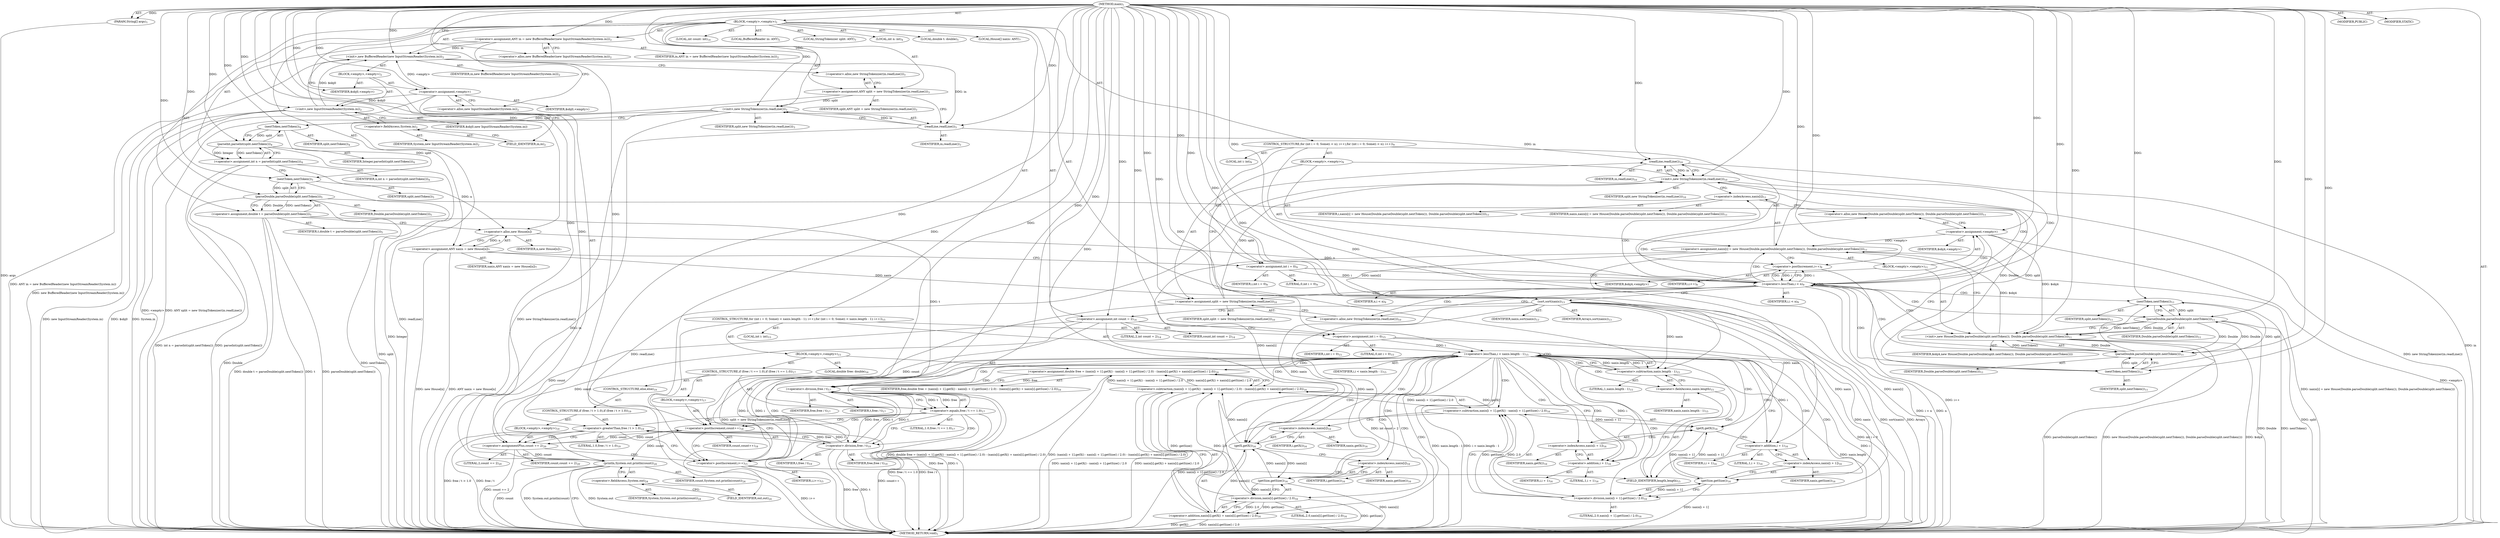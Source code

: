 digraph "main" {  
"22" [label = <(METHOD,main)<SUB>1</SUB>> ]
"23" [label = <(PARAM,String[] args)<SUB>1</SUB>> ]
"24" [label = <(BLOCK,&lt;empty&gt;,&lt;empty&gt;)<SUB>1</SUB>> ]
"4" [label = <(LOCAL,BufferedReader in: ANY)<SUB>2</SUB>> ]
"25" [label = <(&lt;operator&gt;.assignment,ANY in = new BufferedReader(new InputStreamReader(System.in)))<SUB>2</SUB>> ]
"26" [label = <(IDENTIFIER,in,ANY in = new BufferedReader(new InputStreamReader(System.in)))<SUB>2</SUB>> ]
"27" [label = <(&lt;operator&gt;.alloc,new BufferedReader(new InputStreamReader(System.in)))<SUB>2</SUB>> ]
"28" [label = <(&lt;init&gt;,new BufferedReader(new InputStreamReader(System.in)))<SUB>2</SUB>> ]
"3" [label = <(IDENTIFIER,in,new BufferedReader(new InputStreamReader(System.in)))<SUB>2</SUB>> ]
"29" [label = <(BLOCK,&lt;empty&gt;,&lt;empty&gt;)<SUB>2</SUB>> ]
"30" [label = <(&lt;operator&gt;.assignment,&lt;empty&gt;)> ]
"31" [label = <(IDENTIFIER,$obj0,&lt;empty&gt;)> ]
"32" [label = <(&lt;operator&gt;.alloc,new InputStreamReader(System.in))<SUB>2</SUB>> ]
"33" [label = <(&lt;init&gt;,new InputStreamReader(System.in))<SUB>2</SUB>> ]
"34" [label = <(IDENTIFIER,$obj0,new InputStreamReader(System.in))> ]
"35" [label = <(&lt;operator&gt;.fieldAccess,System.in)<SUB>2</SUB>> ]
"36" [label = <(IDENTIFIER,System,new InputStreamReader(System.in))<SUB>2</SUB>> ]
"37" [label = <(FIELD_IDENTIFIER,in,in)<SUB>2</SUB>> ]
"38" [label = <(IDENTIFIER,$obj0,&lt;empty&gt;)> ]
"6" [label = <(LOCAL,StringTokenizer split: ANY)<SUB>3</SUB>> ]
"39" [label = <(&lt;operator&gt;.assignment,ANY split = new StringTokenizer(in.readLine()))<SUB>3</SUB>> ]
"40" [label = <(IDENTIFIER,split,ANY split = new StringTokenizer(in.readLine()))<SUB>3</SUB>> ]
"41" [label = <(&lt;operator&gt;.alloc,new StringTokenizer(in.readLine()))<SUB>3</SUB>> ]
"42" [label = <(&lt;init&gt;,new StringTokenizer(in.readLine()))<SUB>3</SUB>> ]
"5" [label = <(IDENTIFIER,split,new StringTokenizer(in.readLine()))<SUB>3</SUB>> ]
"43" [label = <(readLine,readLine())<SUB>3</SUB>> ]
"44" [label = <(IDENTIFIER,in,readLine())<SUB>3</SUB>> ]
"45" [label = <(LOCAL,int n: int)<SUB>4</SUB>> ]
"46" [label = <(&lt;operator&gt;.assignment,int n = parseInt(split.nextToken()))<SUB>4</SUB>> ]
"47" [label = <(IDENTIFIER,n,int n = parseInt(split.nextToken()))<SUB>4</SUB>> ]
"48" [label = <(parseInt,parseInt(split.nextToken()))<SUB>4</SUB>> ]
"49" [label = <(IDENTIFIER,Integer,parseInt(split.nextToken()))<SUB>4</SUB>> ]
"50" [label = <(nextToken,nextToken())<SUB>4</SUB>> ]
"51" [label = <(IDENTIFIER,split,nextToken())<SUB>4</SUB>> ]
"52" [label = <(LOCAL,double t: double)<SUB>5</SUB>> ]
"53" [label = <(&lt;operator&gt;.assignment,double t = parseDouble(split.nextToken()))<SUB>5</SUB>> ]
"54" [label = <(IDENTIFIER,t,double t = parseDouble(split.nextToken()))<SUB>5</SUB>> ]
"55" [label = <(parseDouble,parseDouble(split.nextToken()))<SUB>5</SUB>> ]
"56" [label = <(IDENTIFIER,Double,parseDouble(split.nextToken()))<SUB>5</SUB>> ]
"57" [label = <(nextToken,nextToken())<SUB>5</SUB>> ]
"58" [label = <(IDENTIFIER,split,nextToken())<SUB>5</SUB>> ]
"59" [label = <(LOCAL,House[] xaxis: ANY)<SUB>7</SUB>> ]
"60" [label = <(&lt;operator&gt;.assignment,ANY xaxis = new House[n])<SUB>7</SUB>> ]
"61" [label = <(IDENTIFIER,xaxis,ANY xaxis = new House[n])<SUB>7</SUB>> ]
"62" [label = <(&lt;operator&gt;.alloc,new House[n])> ]
"63" [label = <(IDENTIFIER,n,new House[n])<SUB>7</SUB>> ]
"64" [label = <(CONTROL_STRUCTURE,for (int i = 0; Some(i &lt; n); i++),for (int i = 0; Some(i &lt; n); i++))<SUB>9</SUB>> ]
"65" [label = <(LOCAL,int i: int)<SUB>9</SUB>> ]
"66" [label = <(&lt;operator&gt;.assignment,int i = 0)<SUB>9</SUB>> ]
"67" [label = <(IDENTIFIER,i,int i = 0)<SUB>9</SUB>> ]
"68" [label = <(LITERAL,0,int i = 0)<SUB>9</SUB>> ]
"69" [label = <(&lt;operator&gt;.lessThan,i &lt; n)<SUB>9</SUB>> ]
"70" [label = <(IDENTIFIER,i,i &lt; n)<SUB>9</SUB>> ]
"71" [label = <(IDENTIFIER,n,i &lt; n)<SUB>9</SUB>> ]
"72" [label = <(&lt;operator&gt;.postIncrement,i++)<SUB>9</SUB>> ]
"73" [label = <(IDENTIFIER,i,i++)<SUB>9</SUB>> ]
"74" [label = <(BLOCK,&lt;empty&gt;,&lt;empty&gt;)<SUB>9</SUB>> ]
"75" [label = <(&lt;operator&gt;.assignment,split = new StringTokenizer(in.readLine()))<SUB>10</SUB>> ]
"76" [label = <(IDENTIFIER,split,split = new StringTokenizer(in.readLine()))<SUB>10</SUB>> ]
"77" [label = <(&lt;operator&gt;.alloc,new StringTokenizer(in.readLine()))<SUB>10</SUB>> ]
"78" [label = <(&lt;init&gt;,new StringTokenizer(in.readLine()))<SUB>10</SUB>> ]
"7" [label = <(IDENTIFIER,split,new StringTokenizer(in.readLine()))<SUB>10</SUB>> ]
"79" [label = <(readLine,readLine())<SUB>10</SUB>> ]
"80" [label = <(IDENTIFIER,in,readLine())<SUB>10</SUB>> ]
"81" [label = <(&lt;operator&gt;.assignment,xaxis[i] = new House(Double.parseDouble(split.nextToken()), Double.parseDouble(split.nextToken())))<SUB>11</SUB>> ]
"82" [label = <(&lt;operator&gt;.indexAccess,xaxis[i])<SUB>11</SUB>> ]
"83" [label = <(IDENTIFIER,xaxis,xaxis[i] = new House(Double.parseDouble(split.nextToken()), Double.parseDouble(split.nextToken())))<SUB>11</SUB>> ]
"84" [label = <(IDENTIFIER,i,xaxis[i] = new House(Double.parseDouble(split.nextToken()), Double.parseDouble(split.nextToken())))<SUB>11</SUB>> ]
"85" [label = <(BLOCK,&lt;empty&gt;,&lt;empty&gt;)<SUB>11</SUB>> ]
"86" [label = <(&lt;operator&gt;.assignment,&lt;empty&gt;)> ]
"87" [label = <(IDENTIFIER,$obj4,&lt;empty&gt;)> ]
"88" [label = <(&lt;operator&gt;.alloc,new House(Double.parseDouble(split.nextToken()), Double.parseDouble(split.nextToken())))<SUB>11</SUB>> ]
"89" [label = <(&lt;init&gt;,new House(Double.parseDouble(split.nextToken()), Double.parseDouble(split.nextToken())))<SUB>11</SUB>> ]
"90" [label = <(IDENTIFIER,$obj4,new House(Double.parseDouble(split.nextToken()), Double.parseDouble(split.nextToken())))> ]
"91" [label = <(parseDouble,parseDouble(split.nextToken()))<SUB>11</SUB>> ]
"92" [label = <(IDENTIFIER,Double,parseDouble(split.nextToken()))<SUB>11</SUB>> ]
"93" [label = <(nextToken,nextToken())<SUB>11</SUB>> ]
"94" [label = <(IDENTIFIER,split,nextToken())<SUB>11</SUB>> ]
"95" [label = <(parseDouble,parseDouble(split.nextToken()))<SUB>11</SUB>> ]
"96" [label = <(IDENTIFIER,Double,parseDouble(split.nextToken()))<SUB>11</SUB>> ]
"97" [label = <(nextToken,nextToken())<SUB>11</SUB>> ]
"98" [label = <(IDENTIFIER,split,nextToken())<SUB>11</SUB>> ]
"99" [label = <(IDENTIFIER,$obj4,&lt;empty&gt;)> ]
"100" [label = <(sort,sort(xaxis))<SUB>13</SUB>> ]
"101" [label = <(IDENTIFIER,Arrays,sort(xaxis))<SUB>13</SUB>> ]
"102" [label = <(IDENTIFIER,xaxis,sort(xaxis))<SUB>13</SUB>> ]
"103" [label = <(LOCAL,int count: int)<SUB>14</SUB>> ]
"104" [label = <(&lt;operator&gt;.assignment,int count = 2)<SUB>14</SUB>> ]
"105" [label = <(IDENTIFIER,count,int count = 2)<SUB>14</SUB>> ]
"106" [label = <(LITERAL,2,int count = 2)<SUB>14</SUB>> ]
"107" [label = <(CONTROL_STRUCTURE,for (int i = 0; Some(i &lt; xaxis.length - 1); i++),for (int i = 0; Some(i &lt; xaxis.length - 1); i++))<SUB>15</SUB>> ]
"108" [label = <(LOCAL,int i: int)<SUB>15</SUB>> ]
"109" [label = <(&lt;operator&gt;.assignment,int i = 0)<SUB>15</SUB>> ]
"110" [label = <(IDENTIFIER,i,int i = 0)<SUB>15</SUB>> ]
"111" [label = <(LITERAL,0,int i = 0)<SUB>15</SUB>> ]
"112" [label = <(&lt;operator&gt;.lessThan,i &lt; xaxis.length - 1)<SUB>15</SUB>> ]
"113" [label = <(IDENTIFIER,i,i &lt; xaxis.length - 1)<SUB>15</SUB>> ]
"114" [label = <(&lt;operator&gt;.subtraction,xaxis.length - 1)<SUB>15</SUB>> ]
"115" [label = <(&lt;operator&gt;.fieldAccess,xaxis.length)<SUB>15</SUB>> ]
"116" [label = <(IDENTIFIER,xaxis,xaxis.length - 1)<SUB>15</SUB>> ]
"117" [label = <(FIELD_IDENTIFIER,length,length)<SUB>15</SUB>> ]
"118" [label = <(LITERAL,1,xaxis.length - 1)<SUB>15</SUB>> ]
"119" [label = <(&lt;operator&gt;.postIncrement,i++)<SUB>15</SUB>> ]
"120" [label = <(IDENTIFIER,i,i++)<SUB>15</SUB>> ]
"121" [label = <(BLOCK,&lt;empty&gt;,&lt;empty&gt;)<SUB>15</SUB>> ]
"122" [label = <(LOCAL,double free: double)<SUB>16</SUB>> ]
"123" [label = <(&lt;operator&gt;.assignment,double free = (xaxis[i + 1].getX() - xaxis[i + 1].getSize() / 2.0) - (xaxis[i].getX() + xaxis[i].getSize() / 2.0))<SUB>16</SUB>> ]
"124" [label = <(IDENTIFIER,free,double free = (xaxis[i + 1].getX() - xaxis[i + 1].getSize() / 2.0) - (xaxis[i].getX() + xaxis[i].getSize() / 2.0))<SUB>16</SUB>> ]
"125" [label = <(&lt;operator&gt;.subtraction,(xaxis[i + 1].getX() - xaxis[i + 1].getSize() / 2.0) - (xaxis[i].getX() + xaxis[i].getSize() / 2.0))<SUB>16</SUB>> ]
"126" [label = <(&lt;operator&gt;.subtraction,xaxis[i + 1].getX() - xaxis[i + 1].getSize() / 2.0)<SUB>16</SUB>> ]
"127" [label = <(getX,getX())<SUB>16</SUB>> ]
"128" [label = <(&lt;operator&gt;.indexAccess,xaxis[i + 1])<SUB>16</SUB>> ]
"129" [label = <(IDENTIFIER,xaxis,getX())<SUB>16</SUB>> ]
"130" [label = <(&lt;operator&gt;.addition,i + 1)<SUB>16</SUB>> ]
"131" [label = <(IDENTIFIER,i,i + 1)<SUB>16</SUB>> ]
"132" [label = <(LITERAL,1,i + 1)<SUB>16</SUB>> ]
"133" [label = <(&lt;operator&gt;.division,xaxis[i + 1].getSize() / 2.0)<SUB>16</SUB>> ]
"134" [label = <(getSize,getSize())<SUB>16</SUB>> ]
"135" [label = <(&lt;operator&gt;.indexAccess,xaxis[i + 1])<SUB>16</SUB>> ]
"136" [label = <(IDENTIFIER,xaxis,getSize())<SUB>16</SUB>> ]
"137" [label = <(&lt;operator&gt;.addition,i + 1)<SUB>16</SUB>> ]
"138" [label = <(IDENTIFIER,i,i + 1)<SUB>16</SUB>> ]
"139" [label = <(LITERAL,1,i + 1)<SUB>16</SUB>> ]
"140" [label = <(LITERAL,2.0,xaxis[i + 1].getSize() / 2.0)<SUB>16</SUB>> ]
"141" [label = <(&lt;operator&gt;.addition,xaxis[i].getX() + xaxis[i].getSize() / 2.0)<SUB>16</SUB>> ]
"142" [label = <(getX,getX())<SUB>16</SUB>> ]
"143" [label = <(&lt;operator&gt;.indexAccess,xaxis[i])<SUB>16</SUB>> ]
"144" [label = <(IDENTIFIER,xaxis,getX())<SUB>16</SUB>> ]
"145" [label = <(IDENTIFIER,i,getX())<SUB>16</SUB>> ]
"146" [label = <(&lt;operator&gt;.division,xaxis[i].getSize() / 2.0)<SUB>16</SUB>> ]
"147" [label = <(getSize,getSize())<SUB>16</SUB>> ]
"148" [label = <(&lt;operator&gt;.indexAccess,xaxis[i])<SUB>16</SUB>> ]
"149" [label = <(IDENTIFIER,xaxis,getSize())<SUB>16</SUB>> ]
"150" [label = <(IDENTIFIER,i,getSize())<SUB>16</SUB>> ]
"151" [label = <(LITERAL,2.0,xaxis[i].getSize() / 2.0)<SUB>16</SUB>> ]
"152" [label = <(CONTROL_STRUCTURE,if (free / t == 1.0),if (free / t == 1.0))<SUB>17</SUB>> ]
"153" [label = <(&lt;operator&gt;.equals,free / t == 1.0)<SUB>17</SUB>> ]
"154" [label = <(&lt;operator&gt;.division,free / t)<SUB>17</SUB>> ]
"155" [label = <(IDENTIFIER,free,free / t)<SUB>17</SUB>> ]
"156" [label = <(IDENTIFIER,t,free / t)<SUB>17</SUB>> ]
"157" [label = <(LITERAL,1.0,free / t == 1.0)<SUB>17</SUB>> ]
"158" [label = <(BLOCK,&lt;empty&gt;,&lt;empty&gt;)<SUB>17</SUB>> ]
"159" [label = <(&lt;operator&gt;.postIncrement,count++)<SUB>18</SUB>> ]
"160" [label = <(IDENTIFIER,count,count++)<SUB>18</SUB>> ]
"161" [label = <(CONTROL_STRUCTURE,else,else)<SUB>19</SUB>> ]
"162" [label = <(CONTROL_STRUCTURE,if (free / t &gt; 1.0),if (free / t &gt; 1.0))<SUB>19</SUB>> ]
"163" [label = <(&lt;operator&gt;.greaterThan,free / t &gt; 1.0)<SUB>19</SUB>> ]
"164" [label = <(&lt;operator&gt;.division,free / t)<SUB>19</SUB>> ]
"165" [label = <(IDENTIFIER,free,free / t)<SUB>19</SUB>> ]
"166" [label = <(IDENTIFIER,t,free / t)<SUB>19</SUB>> ]
"167" [label = <(LITERAL,1.0,free / t &gt; 1.0)<SUB>19</SUB>> ]
"168" [label = <(BLOCK,&lt;empty&gt;,&lt;empty&gt;)<SUB>19</SUB>> ]
"169" [label = <(&lt;operator&gt;.assignmentPlus,count += 2)<SUB>20</SUB>> ]
"170" [label = <(IDENTIFIER,count,count += 2)<SUB>20</SUB>> ]
"171" [label = <(LITERAL,2,count += 2)<SUB>20</SUB>> ]
"172" [label = <(println,System.out.println(count))<SUB>24</SUB>> ]
"173" [label = <(&lt;operator&gt;.fieldAccess,System.out)<SUB>24</SUB>> ]
"174" [label = <(IDENTIFIER,System,System.out.println(count))<SUB>24</SUB>> ]
"175" [label = <(FIELD_IDENTIFIER,out,out)<SUB>24</SUB>> ]
"176" [label = <(IDENTIFIER,count,System.out.println(count))<SUB>24</SUB>> ]
"177" [label = <(MODIFIER,PUBLIC)> ]
"178" [label = <(MODIFIER,STATIC)> ]
"179" [label = <(METHOD_RETURN,void)<SUB>1</SUB>> ]
  "22" -> "23"  [ label = "AST: "] 
  "22" -> "24"  [ label = "AST: "] 
  "22" -> "177"  [ label = "AST: "] 
  "22" -> "178"  [ label = "AST: "] 
  "22" -> "179"  [ label = "AST: "] 
  "24" -> "4"  [ label = "AST: "] 
  "24" -> "25"  [ label = "AST: "] 
  "24" -> "28"  [ label = "AST: "] 
  "24" -> "6"  [ label = "AST: "] 
  "24" -> "39"  [ label = "AST: "] 
  "24" -> "42"  [ label = "AST: "] 
  "24" -> "45"  [ label = "AST: "] 
  "24" -> "46"  [ label = "AST: "] 
  "24" -> "52"  [ label = "AST: "] 
  "24" -> "53"  [ label = "AST: "] 
  "24" -> "59"  [ label = "AST: "] 
  "24" -> "60"  [ label = "AST: "] 
  "24" -> "64"  [ label = "AST: "] 
  "24" -> "100"  [ label = "AST: "] 
  "24" -> "103"  [ label = "AST: "] 
  "24" -> "104"  [ label = "AST: "] 
  "24" -> "107"  [ label = "AST: "] 
  "24" -> "172"  [ label = "AST: "] 
  "25" -> "26"  [ label = "AST: "] 
  "25" -> "27"  [ label = "AST: "] 
  "28" -> "3"  [ label = "AST: "] 
  "28" -> "29"  [ label = "AST: "] 
  "29" -> "30"  [ label = "AST: "] 
  "29" -> "33"  [ label = "AST: "] 
  "29" -> "38"  [ label = "AST: "] 
  "30" -> "31"  [ label = "AST: "] 
  "30" -> "32"  [ label = "AST: "] 
  "33" -> "34"  [ label = "AST: "] 
  "33" -> "35"  [ label = "AST: "] 
  "35" -> "36"  [ label = "AST: "] 
  "35" -> "37"  [ label = "AST: "] 
  "39" -> "40"  [ label = "AST: "] 
  "39" -> "41"  [ label = "AST: "] 
  "42" -> "5"  [ label = "AST: "] 
  "42" -> "43"  [ label = "AST: "] 
  "43" -> "44"  [ label = "AST: "] 
  "46" -> "47"  [ label = "AST: "] 
  "46" -> "48"  [ label = "AST: "] 
  "48" -> "49"  [ label = "AST: "] 
  "48" -> "50"  [ label = "AST: "] 
  "50" -> "51"  [ label = "AST: "] 
  "53" -> "54"  [ label = "AST: "] 
  "53" -> "55"  [ label = "AST: "] 
  "55" -> "56"  [ label = "AST: "] 
  "55" -> "57"  [ label = "AST: "] 
  "57" -> "58"  [ label = "AST: "] 
  "60" -> "61"  [ label = "AST: "] 
  "60" -> "62"  [ label = "AST: "] 
  "62" -> "63"  [ label = "AST: "] 
  "64" -> "65"  [ label = "AST: "] 
  "64" -> "66"  [ label = "AST: "] 
  "64" -> "69"  [ label = "AST: "] 
  "64" -> "72"  [ label = "AST: "] 
  "64" -> "74"  [ label = "AST: "] 
  "66" -> "67"  [ label = "AST: "] 
  "66" -> "68"  [ label = "AST: "] 
  "69" -> "70"  [ label = "AST: "] 
  "69" -> "71"  [ label = "AST: "] 
  "72" -> "73"  [ label = "AST: "] 
  "74" -> "75"  [ label = "AST: "] 
  "74" -> "78"  [ label = "AST: "] 
  "74" -> "81"  [ label = "AST: "] 
  "75" -> "76"  [ label = "AST: "] 
  "75" -> "77"  [ label = "AST: "] 
  "78" -> "7"  [ label = "AST: "] 
  "78" -> "79"  [ label = "AST: "] 
  "79" -> "80"  [ label = "AST: "] 
  "81" -> "82"  [ label = "AST: "] 
  "81" -> "85"  [ label = "AST: "] 
  "82" -> "83"  [ label = "AST: "] 
  "82" -> "84"  [ label = "AST: "] 
  "85" -> "86"  [ label = "AST: "] 
  "85" -> "89"  [ label = "AST: "] 
  "85" -> "99"  [ label = "AST: "] 
  "86" -> "87"  [ label = "AST: "] 
  "86" -> "88"  [ label = "AST: "] 
  "89" -> "90"  [ label = "AST: "] 
  "89" -> "91"  [ label = "AST: "] 
  "89" -> "95"  [ label = "AST: "] 
  "91" -> "92"  [ label = "AST: "] 
  "91" -> "93"  [ label = "AST: "] 
  "93" -> "94"  [ label = "AST: "] 
  "95" -> "96"  [ label = "AST: "] 
  "95" -> "97"  [ label = "AST: "] 
  "97" -> "98"  [ label = "AST: "] 
  "100" -> "101"  [ label = "AST: "] 
  "100" -> "102"  [ label = "AST: "] 
  "104" -> "105"  [ label = "AST: "] 
  "104" -> "106"  [ label = "AST: "] 
  "107" -> "108"  [ label = "AST: "] 
  "107" -> "109"  [ label = "AST: "] 
  "107" -> "112"  [ label = "AST: "] 
  "107" -> "119"  [ label = "AST: "] 
  "107" -> "121"  [ label = "AST: "] 
  "109" -> "110"  [ label = "AST: "] 
  "109" -> "111"  [ label = "AST: "] 
  "112" -> "113"  [ label = "AST: "] 
  "112" -> "114"  [ label = "AST: "] 
  "114" -> "115"  [ label = "AST: "] 
  "114" -> "118"  [ label = "AST: "] 
  "115" -> "116"  [ label = "AST: "] 
  "115" -> "117"  [ label = "AST: "] 
  "119" -> "120"  [ label = "AST: "] 
  "121" -> "122"  [ label = "AST: "] 
  "121" -> "123"  [ label = "AST: "] 
  "121" -> "152"  [ label = "AST: "] 
  "123" -> "124"  [ label = "AST: "] 
  "123" -> "125"  [ label = "AST: "] 
  "125" -> "126"  [ label = "AST: "] 
  "125" -> "141"  [ label = "AST: "] 
  "126" -> "127"  [ label = "AST: "] 
  "126" -> "133"  [ label = "AST: "] 
  "127" -> "128"  [ label = "AST: "] 
  "128" -> "129"  [ label = "AST: "] 
  "128" -> "130"  [ label = "AST: "] 
  "130" -> "131"  [ label = "AST: "] 
  "130" -> "132"  [ label = "AST: "] 
  "133" -> "134"  [ label = "AST: "] 
  "133" -> "140"  [ label = "AST: "] 
  "134" -> "135"  [ label = "AST: "] 
  "135" -> "136"  [ label = "AST: "] 
  "135" -> "137"  [ label = "AST: "] 
  "137" -> "138"  [ label = "AST: "] 
  "137" -> "139"  [ label = "AST: "] 
  "141" -> "142"  [ label = "AST: "] 
  "141" -> "146"  [ label = "AST: "] 
  "142" -> "143"  [ label = "AST: "] 
  "143" -> "144"  [ label = "AST: "] 
  "143" -> "145"  [ label = "AST: "] 
  "146" -> "147"  [ label = "AST: "] 
  "146" -> "151"  [ label = "AST: "] 
  "147" -> "148"  [ label = "AST: "] 
  "148" -> "149"  [ label = "AST: "] 
  "148" -> "150"  [ label = "AST: "] 
  "152" -> "153"  [ label = "AST: "] 
  "152" -> "158"  [ label = "AST: "] 
  "152" -> "161"  [ label = "AST: "] 
  "153" -> "154"  [ label = "AST: "] 
  "153" -> "157"  [ label = "AST: "] 
  "154" -> "155"  [ label = "AST: "] 
  "154" -> "156"  [ label = "AST: "] 
  "158" -> "159"  [ label = "AST: "] 
  "159" -> "160"  [ label = "AST: "] 
  "161" -> "162"  [ label = "AST: "] 
  "162" -> "163"  [ label = "AST: "] 
  "162" -> "168"  [ label = "AST: "] 
  "163" -> "164"  [ label = "AST: "] 
  "163" -> "167"  [ label = "AST: "] 
  "164" -> "165"  [ label = "AST: "] 
  "164" -> "166"  [ label = "AST: "] 
  "168" -> "169"  [ label = "AST: "] 
  "169" -> "170"  [ label = "AST: "] 
  "169" -> "171"  [ label = "AST: "] 
  "172" -> "173"  [ label = "AST: "] 
  "172" -> "176"  [ label = "AST: "] 
  "173" -> "174"  [ label = "AST: "] 
  "173" -> "175"  [ label = "AST: "] 
  "25" -> "32"  [ label = "CFG: "] 
  "28" -> "41"  [ label = "CFG: "] 
  "39" -> "43"  [ label = "CFG: "] 
  "42" -> "50"  [ label = "CFG: "] 
  "46" -> "57"  [ label = "CFG: "] 
  "53" -> "62"  [ label = "CFG: "] 
  "60" -> "66"  [ label = "CFG: "] 
  "100" -> "104"  [ label = "CFG: "] 
  "104" -> "109"  [ label = "CFG: "] 
  "172" -> "179"  [ label = "CFG: "] 
  "27" -> "25"  [ label = "CFG: "] 
  "41" -> "39"  [ label = "CFG: "] 
  "43" -> "42"  [ label = "CFG: "] 
  "48" -> "46"  [ label = "CFG: "] 
  "55" -> "53"  [ label = "CFG: "] 
  "62" -> "60"  [ label = "CFG: "] 
  "66" -> "69"  [ label = "CFG: "] 
  "69" -> "77"  [ label = "CFG: "] 
  "69" -> "100"  [ label = "CFG: "] 
  "72" -> "69"  [ label = "CFG: "] 
  "109" -> "117"  [ label = "CFG: "] 
  "112" -> "130"  [ label = "CFG: "] 
  "112" -> "175"  [ label = "CFG: "] 
  "119" -> "117"  [ label = "CFG: "] 
  "173" -> "172"  [ label = "CFG: "] 
  "30" -> "37"  [ label = "CFG: "] 
  "33" -> "28"  [ label = "CFG: "] 
  "50" -> "48"  [ label = "CFG: "] 
  "57" -> "55"  [ label = "CFG: "] 
  "75" -> "79"  [ label = "CFG: "] 
  "78" -> "82"  [ label = "CFG: "] 
  "81" -> "72"  [ label = "CFG: "] 
  "114" -> "112"  [ label = "CFG: "] 
  "123" -> "154"  [ label = "CFG: "] 
  "175" -> "173"  [ label = "CFG: "] 
  "32" -> "30"  [ label = "CFG: "] 
  "35" -> "33"  [ label = "CFG: "] 
  "77" -> "75"  [ label = "CFG: "] 
  "79" -> "78"  [ label = "CFG: "] 
  "82" -> "88"  [ label = "CFG: "] 
  "115" -> "114"  [ label = "CFG: "] 
  "125" -> "123"  [ label = "CFG: "] 
  "153" -> "159"  [ label = "CFG: "] 
  "153" -> "164"  [ label = "CFG: "] 
  "37" -> "35"  [ label = "CFG: "] 
  "86" -> "93"  [ label = "CFG: "] 
  "89" -> "81"  [ label = "CFG: "] 
  "117" -> "115"  [ label = "CFG: "] 
  "126" -> "143"  [ label = "CFG: "] 
  "141" -> "125"  [ label = "CFG: "] 
  "154" -> "153"  [ label = "CFG: "] 
  "159" -> "119"  [ label = "CFG: "] 
  "88" -> "86"  [ label = "CFG: "] 
  "91" -> "97"  [ label = "CFG: "] 
  "95" -> "89"  [ label = "CFG: "] 
  "127" -> "137"  [ label = "CFG: "] 
  "133" -> "126"  [ label = "CFG: "] 
  "142" -> "148"  [ label = "CFG: "] 
  "146" -> "141"  [ label = "CFG: "] 
  "163" -> "169"  [ label = "CFG: "] 
  "163" -> "119"  [ label = "CFG: "] 
  "93" -> "91"  [ label = "CFG: "] 
  "97" -> "95"  [ label = "CFG: "] 
  "128" -> "127"  [ label = "CFG: "] 
  "134" -> "133"  [ label = "CFG: "] 
  "143" -> "142"  [ label = "CFG: "] 
  "147" -> "146"  [ label = "CFG: "] 
  "164" -> "163"  [ label = "CFG: "] 
  "169" -> "119"  [ label = "CFG: "] 
  "130" -> "128"  [ label = "CFG: "] 
  "135" -> "134"  [ label = "CFG: "] 
  "148" -> "147"  [ label = "CFG: "] 
  "137" -> "135"  [ label = "CFG: "] 
  "22" -> "27"  [ label = "CFG: "] 
  "23" -> "179"  [ label = "DDG: args"] 
  "25" -> "179"  [ label = "DDG: ANY in = new BufferedReader(new InputStreamReader(System.in))"] 
  "30" -> "179"  [ label = "DDG: &lt;empty&gt;"] 
  "33" -> "179"  [ label = "DDG: $obj0"] 
  "33" -> "179"  [ label = "DDG: System.in"] 
  "33" -> "179"  [ label = "DDG: new InputStreamReader(System.in)"] 
  "28" -> "179"  [ label = "DDG: new BufferedReader(new InputStreamReader(System.in))"] 
  "39" -> "179"  [ label = "DDG: ANY split = new StringTokenizer(in.readLine())"] 
  "43" -> "179"  [ label = "DDG: in"] 
  "42" -> "179"  [ label = "DDG: readLine()"] 
  "42" -> "179"  [ label = "DDG: new StringTokenizer(in.readLine())"] 
  "46" -> "179"  [ label = "DDG: parseInt(split.nextToken())"] 
  "46" -> "179"  [ label = "DDG: int n = parseInt(split.nextToken())"] 
  "53" -> "179"  [ label = "DDG: t"] 
  "55" -> "179"  [ label = "DDG: Double"] 
  "57" -> "179"  [ label = "DDG: split"] 
  "55" -> "179"  [ label = "DDG: nextToken()"] 
  "53" -> "179"  [ label = "DDG: parseDouble(split.nextToken())"] 
  "53" -> "179"  [ label = "DDG: double t = parseDouble(split.nextToken())"] 
  "60" -> "179"  [ label = "DDG: new House[n]"] 
  "60" -> "179"  [ label = "DDG: ANY xaxis = new House[n]"] 
  "69" -> "179"  [ label = "DDG: n"] 
  "69" -> "179"  [ label = "DDG: i &lt; n"] 
  "100" -> "179"  [ label = "DDG: xaxis"] 
  "100" -> "179"  [ label = "DDG: sort(xaxis)"] 
  "104" -> "179"  [ label = "DDG: int count = 2"] 
  "109" -> "179"  [ label = "DDG: int i = 0"] 
  "112" -> "179"  [ label = "DDG: i"] 
  "114" -> "179"  [ label = "DDG: xaxis.length"] 
  "112" -> "179"  [ label = "DDG: xaxis.length - 1"] 
  "112" -> "179"  [ label = "DDG: i &lt; xaxis.length - 1"] 
  "172" -> "179"  [ label = "DDG: System.out"] 
  "172" -> "179"  [ label = "DDG: count"] 
  "172" -> "179"  [ label = "DDG: System.out.println(count)"] 
  "134" -> "179"  [ label = "DDG: xaxis[i + 1]"] 
  "126" -> "179"  [ label = "DDG: xaxis[i + 1].getSize() / 2.0"] 
  "125" -> "179"  [ label = "DDG: xaxis[i + 1].getX() - xaxis[i + 1].getSize() / 2.0"] 
  "141" -> "179"  [ label = "DDG: getX()"] 
  "147" -> "179"  [ label = "DDG: xaxis[i]"] 
  "146" -> "179"  [ label = "DDG: getSize()"] 
  "141" -> "179"  [ label = "DDG: xaxis[i].getSize() / 2.0"] 
  "125" -> "179"  [ label = "DDG: xaxis[i].getX() + xaxis[i].getSize() / 2.0"] 
  "123" -> "179"  [ label = "DDG: (xaxis[i + 1].getX() - xaxis[i + 1].getSize() / 2.0) - (xaxis[i].getX() + xaxis[i].getSize() / 2.0)"] 
  "123" -> "179"  [ label = "DDG: double free = (xaxis[i + 1].getX() - xaxis[i + 1].getSize() / 2.0) - (xaxis[i].getX() + xaxis[i].getSize() / 2.0)"] 
  "154" -> "179"  [ label = "DDG: free"] 
  "154" -> "179"  [ label = "DDG: t"] 
  "153" -> "179"  [ label = "DDG: free / t"] 
  "153" -> "179"  [ label = "DDG: free / t == 1.0"] 
  "164" -> "179"  [ label = "DDG: free"] 
  "164" -> "179"  [ label = "DDG: t"] 
  "163" -> "179"  [ label = "DDG: free / t"] 
  "163" -> "179"  [ label = "DDG: free / t &gt; 1.0"] 
  "169" -> "179"  [ label = "DDG: count += 2"] 
  "159" -> "179"  [ label = "DDG: count++"] 
  "119" -> "179"  [ label = "DDG: i++"] 
  "75" -> "179"  [ label = "DDG: split = new StringTokenizer(in.readLine())"] 
  "79" -> "179"  [ label = "DDG: in"] 
  "78" -> "179"  [ label = "DDG: readLine()"] 
  "78" -> "179"  [ label = "DDG: new StringTokenizer(in.readLine())"] 
  "81" -> "179"  [ label = "DDG: xaxis[i]"] 
  "86" -> "179"  [ label = "DDG: &lt;empty&gt;"] 
  "89" -> "179"  [ label = "DDG: $obj4"] 
  "89" -> "179"  [ label = "DDG: parseDouble(split.nextToken())"] 
  "95" -> "179"  [ label = "DDG: Double"] 
  "97" -> "179"  [ label = "DDG: split"] 
  "95" -> "179"  [ label = "DDG: nextToken()"] 
  "89" -> "179"  [ label = "DDG: new House(Double.parseDouble(split.nextToken()), Double.parseDouble(split.nextToken()))"] 
  "81" -> "179"  [ label = "DDG: xaxis[i] = new House(Double.parseDouble(split.nextToken()), Double.parseDouble(split.nextToken()))"] 
  "72" -> "179"  [ label = "DDG: i++"] 
  "48" -> "179"  [ label = "DDG: Integer"] 
  "100" -> "179"  [ label = "DDG: Arrays"] 
  "22" -> "23"  [ label = "DDG: "] 
  "22" -> "25"  [ label = "DDG: "] 
  "22" -> "39"  [ label = "DDG: "] 
  "48" -> "46"  [ label = "DDG: Integer"] 
  "48" -> "46"  [ label = "DDG: nextToken()"] 
  "55" -> "53"  [ label = "DDG: Double"] 
  "55" -> "53"  [ label = "DDG: nextToken()"] 
  "62" -> "60"  [ label = "DDG: n"] 
  "22" -> "104"  [ label = "DDG: "] 
  "25" -> "28"  [ label = "DDG: in"] 
  "22" -> "28"  [ label = "DDG: "] 
  "30" -> "28"  [ label = "DDG: &lt;empty&gt;"] 
  "33" -> "28"  [ label = "DDG: $obj0"] 
  "39" -> "42"  [ label = "DDG: split"] 
  "22" -> "42"  [ label = "DDG: "] 
  "43" -> "42"  [ label = "DDG: in"] 
  "22" -> "66"  [ label = "DDG: "] 
  "22" -> "100"  [ label = "DDG: "] 
  "60" -> "100"  [ label = "DDG: xaxis"] 
  "81" -> "100"  [ label = "DDG: xaxis[i]"] 
  "22" -> "109"  [ label = "DDG: "] 
  "104" -> "172"  [ label = "DDG: count"] 
  "169" -> "172"  [ label = "DDG: count"] 
  "159" -> "172"  [ label = "DDG: count"] 
  "22" -> "172"  [ label = "DDG: "] 
  "22" -> "30"  [ label = "DDG: "] 
  "22" -> "38"  [ label = "DDG: "] 
  "28" -> "43"  [ label = "DDG: in"] 
  "22" -> "43"  [ label = "DDG: "] 
  "22" -> "48"  [ label = "DDG: "] 
  "50" -> "48"  [ label = "DDG: split"] 
  "22" -> "55"  [ label = "DDG: "] 
  "57" -> "55"  [ label = "DDG: split"] 
  "46" -> "62"  [ label = "DDG: n"] 
  "22" -> "62"  [ label = "DDG: "] 
  "66" -> "69"  [ label = "DDG: i"] 
  "72" -> "69"  [ label = "DDG: i"] 
  "22" -> "69"  [ label = "DDG: "] 
  "62" -> "69"  [ label = "DDG: n"] 
  "69" -> "72"  [ label = "DDG: i"] 
  "22" -> "72"  [ label = "DDG: "] 
  "22" -> "75"  [ label = "DDG: "] 
  "86" -> "81"  [ label = "DDG: &lt;empty&gt;"] 
  "89" -> "81"  [ label = "DDG: $obj4"] 
  "22" -> "81"  [ label = "DDG: "] 
  "109" -> "112"  [ label = "DDG: i"] 
  "119" -> "112"  [ label = "DDG: i"] 
  "22" -> "112"  [ label = "DDG: "] 
  "114" -> "112"  [ label = "DDG: xaxis.length"] 
  "114" -> "112"  [ label = "DDG: 1"] 
  "22" -> "119"  [ label = "DDG: "] 
  "112" -> "119"  [ label = "DDG: i"] 
  "125" -> "123"  [ label = "DDG: xaxis[i + 1].getX() - xaxis[i + 1].getSize() / 2.0"] 
  "125" -> "123"  [ label = "DDG: xaxis[i].getX() + xaxis[i].getSize() / 2.0"] 
  "30" -> "33"  [ label = "DDG: $obj0"] 
  "22" -> "33"  [ label = "DDG: "] 
  "42" -> "50"  [ label = "DDG: split"] 
  "22" -> "50"  [ label = "DDG: "] 
  "50" -> "57"  [ label = "DDG: split"] 
  "22" -> "57"  [ label = "DDG: "] 
  "75" -> "78"  [ label = "DDG: split"] 
  "22" -> "78"  [ label = "DDG: "] 
  "79" -> "78"  [ label = "DDG: in"] 
  "100" -> "114"  [ label = "DDG: xaxis"] 
  "22" -> "114"  [ label = "DDG: "] 
  "43" -> "79"  [ label = "DDG: in"] 
  "22" -> "79"  [ label = "DDG: "] 
  "22" -> "86"  [ label = "DDG: "] 
  "22" -> "99"  [ label = "DDG: "] 
  "126" -> "125"  [ label = "DDG: getX()"] 
  "126" -> "125"  [ label = "DDG: xaxis[i + 1].getSize() / 2.0"] 
  "142" -> "125"  [ label = "DDG: xaxis[i]"] 
  "146" -> "125"  [ label = "DDG: getSize()"] 
  "146" -> "125"  [ label = "DDG: 2.0"] 
  "154" -> "153"  [ label = "DDG: free"] 
  "154" -> "153"  [ label = "DDG: t"] 
  "22" -> "153"  [ label = "DDG: "] 
  "86" -> "89"  [ label = "DDG: $obj4"] 
  "22" -> "89"  [ label = "DDG: "] 
  "91" -> "89"  [ label = "DDG: Double"] 
  "91" -> "89"  [ label = "DDG: nextToken()"] 
  "95" -> "89"  [ label = "DDG: Double"] 
  "95" -> "89"  [ label = "DDG: nextToken()"] 
  "127" -> "126"  [ label = "DDG: xaxis[i + 1]"] 
  "133" -> "126"  [ label = "DDG: getSize()"] 
  "133" -> "126"  [ label = "DDG: 2.0"] 
  "142" -> "141"  [ label = "DDG: xaxis[i]"] 
  "146" -> "141"  [ label = "DDG: getSize()"] 
  "146" -> "141"  [ label = "DDG: 2.0"] 
  "123" -> "154"  [ label = "DDG: free"] 
  "22" -> "154"  [ label = "DDG: "] 
  "53" -> "154"  [ label = "DDG: t"] 
  "164" -> "154"  [ label = "DDG: t"] 
  "104" -> "159"  [ label = "DDG: count"] 
  "169" -> "159"  [ label = "DDG: count"] 
  "22" -> "159"  [ label = "DDG: "] 
  "55" -> "91"  [ label = "DDG: Double"] 
  "95" -> "91"  [ label = "DDG: Double"] 
  "22" -> "91"  [ label = "DDG: "] 
  "93" -> "91"  [ label = "DDG: split"] 
  "91" -> "95"  [ label = "DDG: Double"] 
  "22" -> "95"  [ label = "DDG: "] 
  "97" -> "95"  [ label = "DDG: split"] 
  "100" -> "127"  [ label = "DDG: xaxis"] 
  "134" -> "127"  [ label = "DDG: xaxis[i + 1]"] 
  "134" -> "133"  [ label = "DDG: xaxis[i + 1]"] 
  "22" -> "133"  [ label = "DDG: "] 
  "100" -> "142"  [ label = "DDG: xaxis"] 
  "147" -> "142"  [ label = "DDG: xaxis[i]"] 
  "81" -> "142"  [ label = "DDG: xaxis[i]"] 
  "147" -> "146"  [ label = "DDG: xaxis[i]"] 
  "22" -> "146"  [ label = "DDG: "] 
  "164" -> "163"  [ label = "DDG: free"] 
  "164" -> "163"  [ label = "DDG: t"] 
  "22" -> "163"  [ label = "DDG: "] 
  "22" -> "169"  [ label = "DDG: "] 
  "78" -> "93"  [ label = "DDG: split"] 
  "22" -> "93"  [ label = "DDG: "] 
  "93" -> "97"  [ label = "DDG: split"] 
  "22" -> "97"  [ label = "DDG: "] 
  "100" -> "134"  [ label = "DDG: xaxis"] 
  "127" -> "134"  [ label = "DDG: xaxis[i + 1]"] 
  "100" -> "147"  [ label = "DDG: xaxis"] 
  "142" -> "147"  [ label = "DDG: xaxis[i]"] 
  "154" -> "164"  [ label = "DDG: free"] 
  "22" -> "164"  [ label = "DDG: "] 
  "154" -> "164"  [ label = "DDG: t"] 
  "104" -> "169"  [ label = "DDG: count"] 
  "159" -> "169"  [ label = "DDG: count"] 
  "112" -> "130"  [ label = "DDG: i"] 
  "22" -> "130"  [ label = "DDG: "] 
  "22" -> "137"  [ label = "DDG: "] 
  "112" -> "137"  [ label = "DDG: i"] 
  "69" -> "77"  [ label = "CDG: "] 
  "69" -> "89"  [ label = "CDG: "] 
  "69" -> "75"  [ label = "CDG: "] 
  "69" -> "81"  [ label = "CDG: "] 
  "69" -> "72"  [ label = "CDG: "] 
  "69" -> "69"  [ label = "CDG: "] 
  "69" -> "95"  [ label = "CDG: "] 
  "69" -> "97"  [ label = "CDG: "] 
  "69" -> "91"  [ label = "CDG: "] 
  "69" -> "82"  [ label = "CDG: "] 
  "69" -> "93"  [ label = "CDG: "] 
  "69" -> "79"  [ label = "CDG: "] 
  "69" -> "88"  [ label = "CDG: "] 
  "69" -> "78"  [ label = "CDG: "] 
  "69" -> "86"  [ label = "CDG: "] 
  "112" -> "115"  [ label = "CDG: "] 
  "112" -> "141"  [ label = "CDG: "] 
  "112" -> "154"  [ label = "CDG: "] 
  "112" -> "146"  [ label = "CDG: "] 
  "112" -> "128"  [ label = "CDG: "] 
  "112" -> "114"  [ label = "CDG: "] 
  "112" -> "142"  [ label = "CDG: "] 
  "112" -> "119"  [ label = "CDG: "] 
  "112" -> "153"  [ label = "CDG: "] 
  "112" -> "123"  [ label = "CDG: "] 
  "112" -> "112"  [ label = "CDG: "] 
  "112" -> "134"  [ label = "CDG: "] 
  "112" -> "148"  [ label = "CDG: "] 
  "112" -> "143"  [ label = "CDG: "] 
  "112" -> "126"  [ label = "CDG: "] 
  "112" -> "137"  [ label = "CDG: "] 
  "112" -> "130"  [ label = "CDG: "] 
  "112" -> "147"  [ label = "CDG: "] 
  "112" -> "135"  [ label = "CDG: "] 
  "112" -> "117"  [ label = "CDG: "] 
  "112" -> "127"  [ label = "CDG: "] 
  "112" -> "125"  [ label = "CDG: "] 
  "112" -> "133"  [ label = "CDG: "] 
  "153" -> "163"  [ label = "CDG: "] 
  "153" -> "159"  [ label = "CDG: "] 
  "153" -> "164"  [ label = "CDG: "] 
  "163" -> "169"  [ label = "CDG: "] 
}
